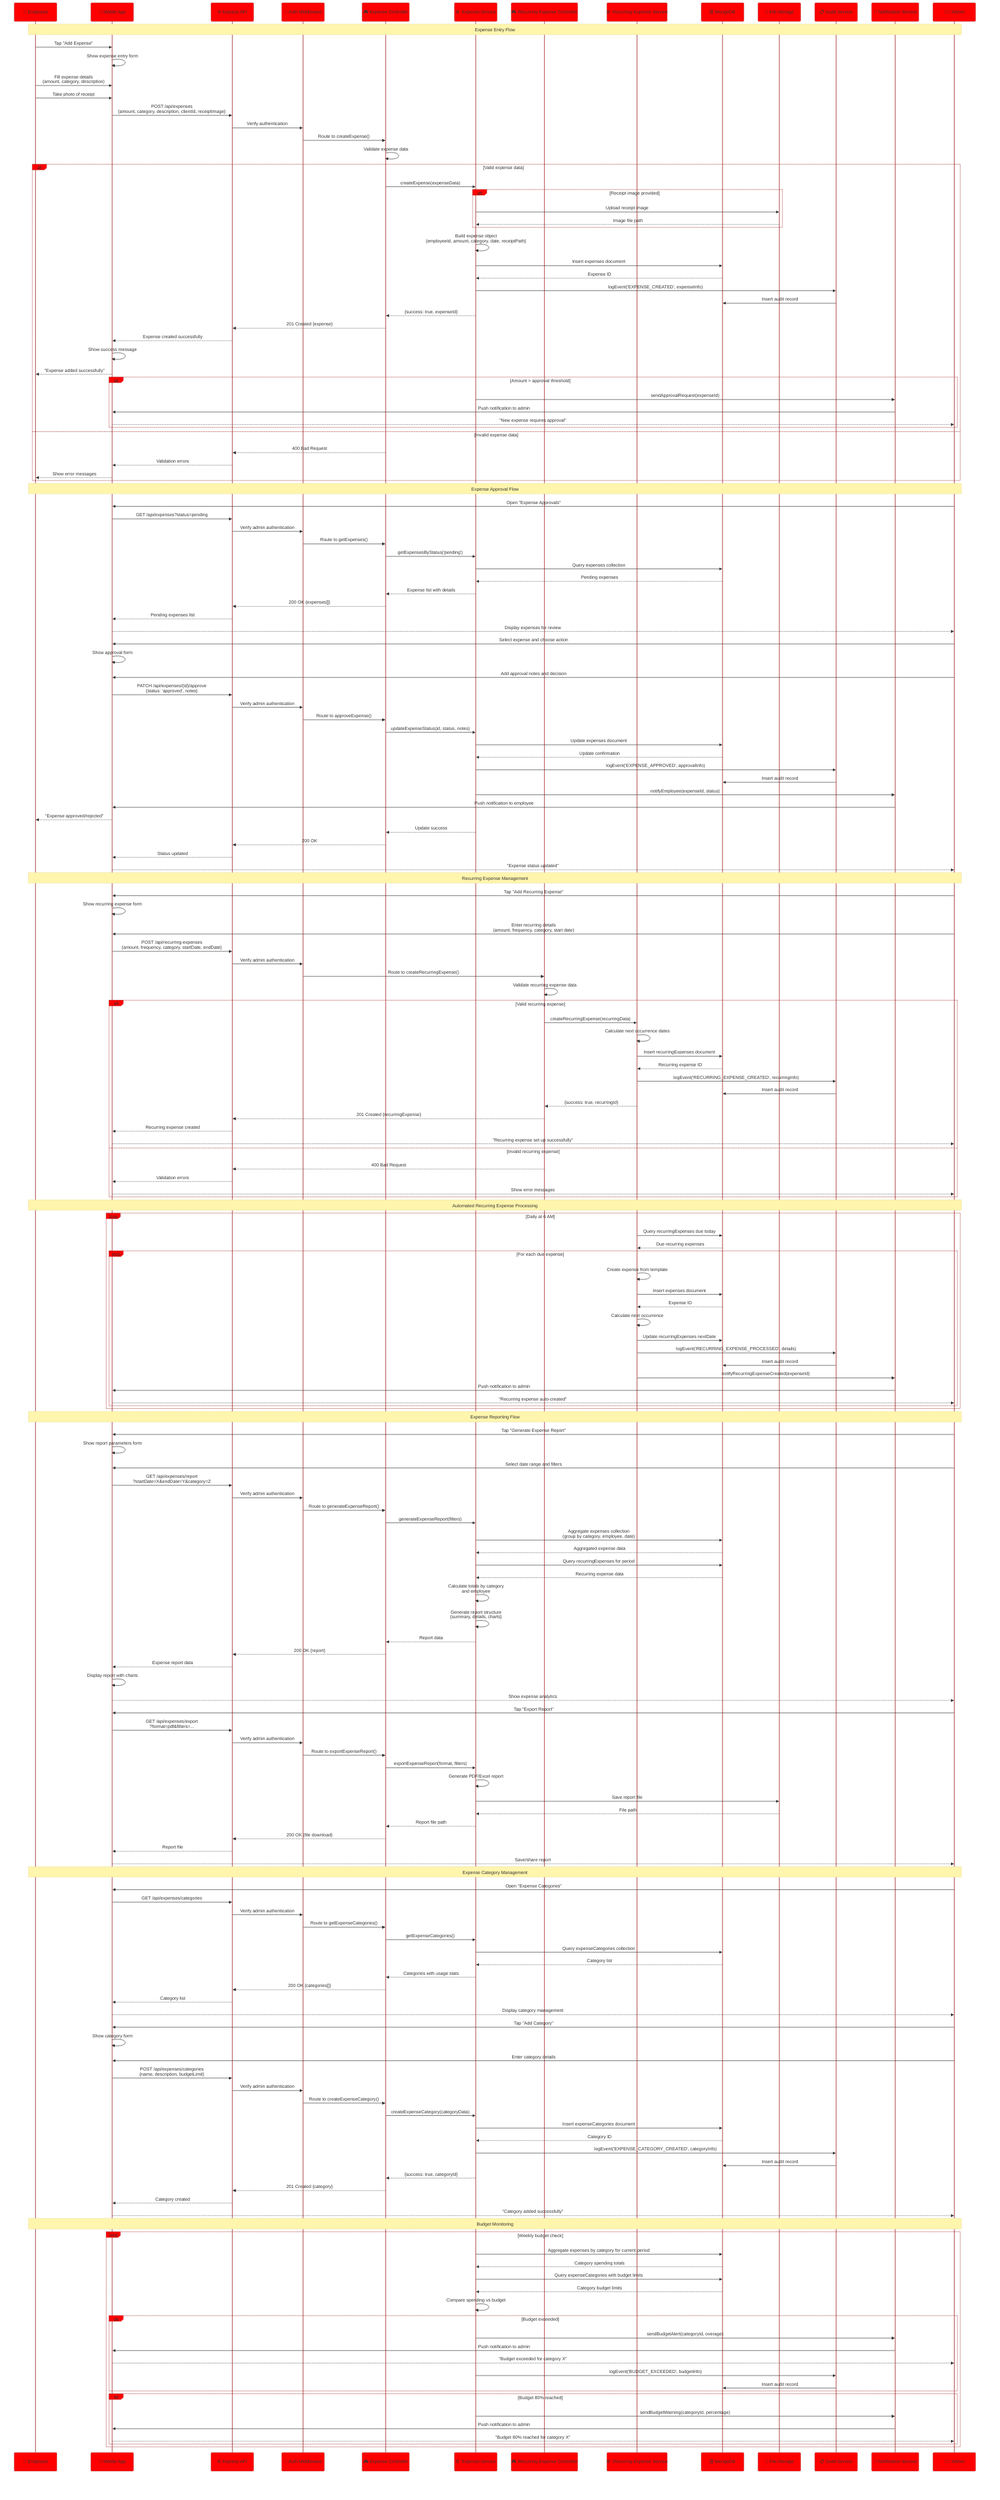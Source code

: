 %%{init: {'theme':'base', 'themeVariables': { 'primaryColor': '#ff0000'}}}%%
%% Expense Management Sequence Diagram - Invoice Management System
%% Created: 2025-01-19
%% Shows the expense tracking and management flow

sequenceDiagram
    participant Employee as 👤 Employee
    participant Mobile as 📱 Mobile App
    participant API as 🌐 Express API
    participant AuthMW as 🔐 Auth Middleware
    participant ExpenseController as 🎮 Expense Controller
    participant ExpenseService as ⚙️ Expense Service
    participant RecurringExpenseController as 🎮 Recurring Expense Controller
    participant RecurringExpenseService as ⚙️ Recurring Expense Service
    participant MongoDB as 🗄️ MongoDB
    participant FileStorage as 📁 File Storage
    participant AuditService as 📋 Audit Service
    participant NotificationService as 🔔 Notification Service
    participant Admin as 👨‍💼 Admin

    Note over Employee, Admin: Expense Entry Flow
    
    %% Employee adds expense
    Employee->>Mobile: Tap "Add Expense"
    Mobile->>Mobile: Show expense entry form
    Employee->>Mobile: Fill expense details<br/>(amount, category, description)
    Employee->>Mobile: Take photo of receipt
    
    Mobile->>API: POST /api/expenses<br/>{amount, category, description, clientId, receiptImage}
    
    API->>AuthMW: Verify authentication
    AuthMW->>ExpenseController: Route to createExpense()
    
    ExpenseController->>ExpenseController: Validate expense data
    
    alt Valid expense data
        ExpenseController->>ExpenseService: createExpense(expenseData)
        
        %% Handle receipt image upload
        alt Receipt image provided
            ExpenseService->>FileStorage: Upload receipt image
            FileStorage-->>ExpenseService: Image file path
        end
        
        %% Create expense record
        ExpenseService->>ExpenseService: Build expense object<br/>{employeeId, amount, category, date, receiptPath}
        
        ExpenseService->>MongoDB: Insert expenses document
        MongoDB-->>ExpenseService: Expense ID
        
        %% Log audit trail
        ExpenseService->>AuditService: logEvent('EXPENSE_CREATED', expenseInfo)
        AuditService->>MongoDB: Insert audit record
        
        ExpenseService-->>ExpenseController: {success: true, expenseId}
        ExpenseController-->>API: 201 Created {expense}
        API-->>Mobile: Expense created successfully
        
        Mobile->>Mobile: Show success message
        Mobile-->>Employee: "Expense added successfully"
        
        %% Notify admin for approval if amount > threshold
        alt Amount > approval threshold
            ExpenseService->>NotificationService: sendApprovalRequest(expenseId)
            NotificationService->>Mobile: Push notification to admin
            Mobile-->>Admin: "New expense requires approval"
        end
        
    else Invalid expense data
        ExpenseController-->>API: 400 Bad Request
        API-->>Mobile: Validation errors
        Mobile-->>Employee: Show error messages
    end
    
    Note over Employee, Admin: Expense Approval Flow
    
    %% Admin reviews expenses
    Admin->>Mobile: Open "Expense Approvals"
    Mobile->>API: GET /api/expenses?status=pending
    
    API->>AuthMW: Verify admin authentication
    AuthMW->>ExpenseController: Route to getExpenses()
    
    ExpenseController->>ExpenseService: getExpensesByStatus('pending')
    ExpenseService->>MongoDB: Query expenses collection
    MongoDB-->>ExpenseService: Pending expenses
    
    ExpenseService-->>ExpenseController: Expense list with details
    ExpenseController-->>API: 200 OK {expenses[]}
    API-->>Mobile: Pending expenses list
    Mobile-->>Admin: Display expenses for review
    
    %% Admin approves/rejects expense
    Admin->>Mobile: Select expense and choose action
    Mobile->>Mobile: Show approval form
    Admin->>Mobile: Add approval notes and decision
    
    Mobile->>API: PATCH /api/expenses/{id}/approve<br/>{status: 'approved', notes}
    
    API->>AuthMW: Verify admin authentication
    AuthMW->>ExpenseController: Route to approveExpense()
    
    ExpenseController->>ExpenseService: updateExpenseStatus(id, status, notes)
    
    ExpenseService->>MongoDB: Update expenses document
    MongoDB-->>ExpenseService: Update confirmation
    
    %% Log approval action
    ExpenseService->>AuditService: logEvent('EXPENSE_APPROVED', approvalInfo)
    AuditService->>MongoDB: Insert audit record
    
    %% Notify employee
    ExpenseService->>NotificationService: notifyEmployee(expenseId, status)
    NotificationService->>Mobile: Push notification to employee
    Mobile-->>Employee: "Expense approved/rejected"
    
    ExpenseService-->>ExpenseController: Update success
    ExpenseController-->>API: 200 OK
    API-->>Mobile: Status updated
    Mobile-->>Admin: "Expense status updated"
    
    Note over Employee, Admin: Recurring Expense Management
    
    %% Admin sets up recurring expense
    Admin->>Mobile: Tap "Add Recurring Expense"
    Mobile->>Mobile: Show recurring expense form
    Admin->>Mobile: Enter recurring details<br/>(amount, frequency, category, start date)
    
    Mobile->>API: POST /api/recurring-expenses<br/>{amount, frequency, category, startDate, endDate}
    
    API->>AuthMW: Verify admin authentication
    AuthMW->>RecurringExpenseController: Route to createRecurringExpense()
    
    RecurringExpenseController->>RecurringExpenseController: Validate recurring expense data
    
    alt Valid recurring expense
        RecurringExpenseController->>RecurringExpenseService: createRecurringExpense(recurringData)
        
        RecurringExpenseService->>RecurringExpenseService: Calculate next occurrence dates
        
        RecurringExpenseService->>MongoDB: Insert recurringExpenses document
        MongoDB-->>RecurringExpenseService: Recurring expense ID
        
        %% Log audit trail
        RecurringExpenseService->>AuditService: logEvent('RECURRING_EXPENSE_CREATED', recurringInfo)
        AuditService->>MongoDB: Insert audit record
        
        RecurringExpenseService-->>RecurringExpenseController: {success: true, recurringId}
        RecurringExpenseController-->>API: 201 Created {recurringExpense}
        API-->>Mobile: Recurring expense created
        Mobile-->>Admin: "Recurring expense set up successfully"
        
    else Invalid recurring expense
        RecurringExpenseController-->>API: 400 Bad Request
        API-->>Mobile: Validation errors
        Mobile-->>Admin: Show error messages
    end
    
    Note over Employee, Admin: Automated Recurring Expense Processing
    
    %% Daily background job
    loop Daily at 6 AM
        RecurringExpenseService->>MongoDB: Query recurringExpenses due today
        MongoDB-->>RecurringExpenseService: Due recurring expenses
        
        loop For each due expense
            RecurringExpenseService->>RecurringExpenseService: Create expense from template
            
            RecurringExpenseService->>MongoDB: Insert expenses document
            MongoDB-->>RecurringExpenseService: Expense ID
            
            %% Update next occurrence date
            RecurringExpenseService->>RecurringExpenseService: Calculate next occurrence
            RecurringExpenseService->>MongoDB: Update recurringExpenses nextDate
            
            %% Log automated creation
            RecurringExpenseService->>AuditService: logEvent('RECURRING_EXPENSE_PROCESSED', details)
            AuditService->>MongoDB: Insert audit record
            
            %% Notify admin
            RecurringExpenseService->>NotificationService: notifyRecurringExpenseCreated(expenseId)
            NotificationService->>Mobile: Push notification to admin
            Mobile-->>Admin: "Recurring expense auto-created"
        end
    end
    
    Note over Employee, Admin: Expense Reporting Flow
    
    %% Generate expense report
    Admin->>Mobile: Tap "Generate Expense Report"
    Mobile->>Mobile: Show report parameters form
    Admin->>Mobile: Select date range and filters
    
    Mobile->>API: GET /api/expenses/report<br/>?startDate=X&endDate=Y&category=Z
    
    API->>AuthMW: Verify admin authentication
    AuthMW->>ExpenseController: Route to generateExpenseReport()
    
    ExpenseController->>ExpenseService: generateExpenseReport(filters)
    
    %% Aggregate expense data
    ExpenseService->>MongoDB: Aggregate expenses collection<br/>(group by category, employee, date)
    MongoDB-->>ExpenseService: Aggregated expense data
    
    %% Get recurring expense data
    ExpenseService->>MongoDB: Query recurringExpenses for period
    MongoDB-->>ExpenseService: Recurring expense data
    
    %% Calculate totals and summaries
    ExpenseService->>ExpenseService: Calculate totals by category<br/>and employee
    
    ExpenseService->>ExpenseService: Generate report structure<br/>{summary, details, charts}
    
    ExpenseService-->>ExpenseController: Report data
    ExpenseController-->>API: 200 OK {report}
    API-->>Mobile: Expense report data
    
    Mobile->>Mobile: Display report with charts
    Mobile-->>Admin: Show expense analytics
    
    %% Export report
    Admin->>Mobile: Tap "Export Report"
    Mobile->>API: GET /api/expenses/export<br/>?format=pdf&filters=...
    
    API->>AuthMW: Verify admin authentication
    AuthMW->>ExpenseController: Route to exportExpenseReport()
    
    ExpenseController->>ExpenseService: exportExpenseReport(format, filters)
    
    ExpenseService->>ExpenseService: Generate PDF/Excel report
    ExpenseService->>FileStorage: Save report file
    FileStorage-->>ExpenseService: File path
    
    ExpenseService-->>ExpenseController: Report file path
    ExpenseController-->>API: 200 OK (file download)
    API-->>Mobile: Report file
    Mobile-->>Admin: Save/share report
    
    Note over Employee, Admin: Expense Category Management
    
    %% Admin manages expense categories
    Admin->>Mobile: Open "Expense Categories"
    Mobile->>API: GET /api/expenses/categories
    
    API->>AuthMW: Verify admin authentication
    AuthMW->>ExpenseController: Route to getExpenseCategories()
    
    ExpenseController->>ExpenseService: getExpenseCategories()
    ExpenseService->>MongoDB: Query expenseCategories collection
    MongoDB-->>ExpenseService: Category list
    
    ExpenseService-->>ExpenseController: Categories with usage stats
    ExpenseController-->>API: 200 OK {categories[]}
    API-->>Mobile: Category list
    Mobile-->>Admin: Display category management
    
    %% Add new category
    Admin->>Mobile: Tap "Add Category"
    Mobile->>Mobile: Show category form
    Admin->>Mobile: Enter category details
    
    Mobile->>API: POST /api/expenses/categories<br/>{name, description, budgetLimit}
    
    API->>AuthMW: Verify admin authentication
    AuthMW->>ExpenseController: Route to createExpenseCategory()
    
    ExpenseController->>ExpenseService: createExpenseCategory(categoryData)
    
    ExpenseService->>MongoDB: Insert expenseCategories document
    MongoDB-->>ExpenseService: Category ID
    
    %% Log category creation
    ExpenseService->>AuditService: logEvent('EXPENSE_CATEGORY_CREATED', categoryInfo)
    AuditService->>MongoDB: Insert audit record
    
    ExpenseService-->>ExpenseController: {success: true, categoryId}
    ExpenseController-->>API: 201 Created {category}
    API-->>Mobile: Category created
    Mobile-->>Admin: "Category added successfully"
    
    Note over Employee, Admin: Budget Monitoring
    
    %% Check budget limits
    loop Weekly budget check
        ExpenseService->>MongoDB: Aggregate expenses by category for current period
        MongoDB-->>ExpenseService: Category spending totals
        
        ExpenseService->>MongoDB: Query expenseCategories with budget limits
        MongoDB-->>ExpenseService: Category budget limits
        
        ExpenseService->>ExpenseService: Compare spending vs budget
        
        alt Budget exceeded
            ExpenseService->>NotificationService: sendBudgetAlert(categoryId, overage)
            NotificationService->>Mobile: Push notification to admin
            Mobile-->>Admin: "Budget exceeded for category X"
            
            %% Log budget alert
            ExpenseService->>AuditService: logEvent('BUDGET_EXCEEDED', budgetInfo)
            AuditService->>MongoDB: Insert audit record
        end
        
        alt Budget 80% reached
            ExpenseService->>NotificationService: sendBudgetWarning(categoryId, percentage)
            NotificationService->>Mobile: Push notification to admin
            Mobile-->>Admin: "Budget 80% reached for category X"
        end
    end
